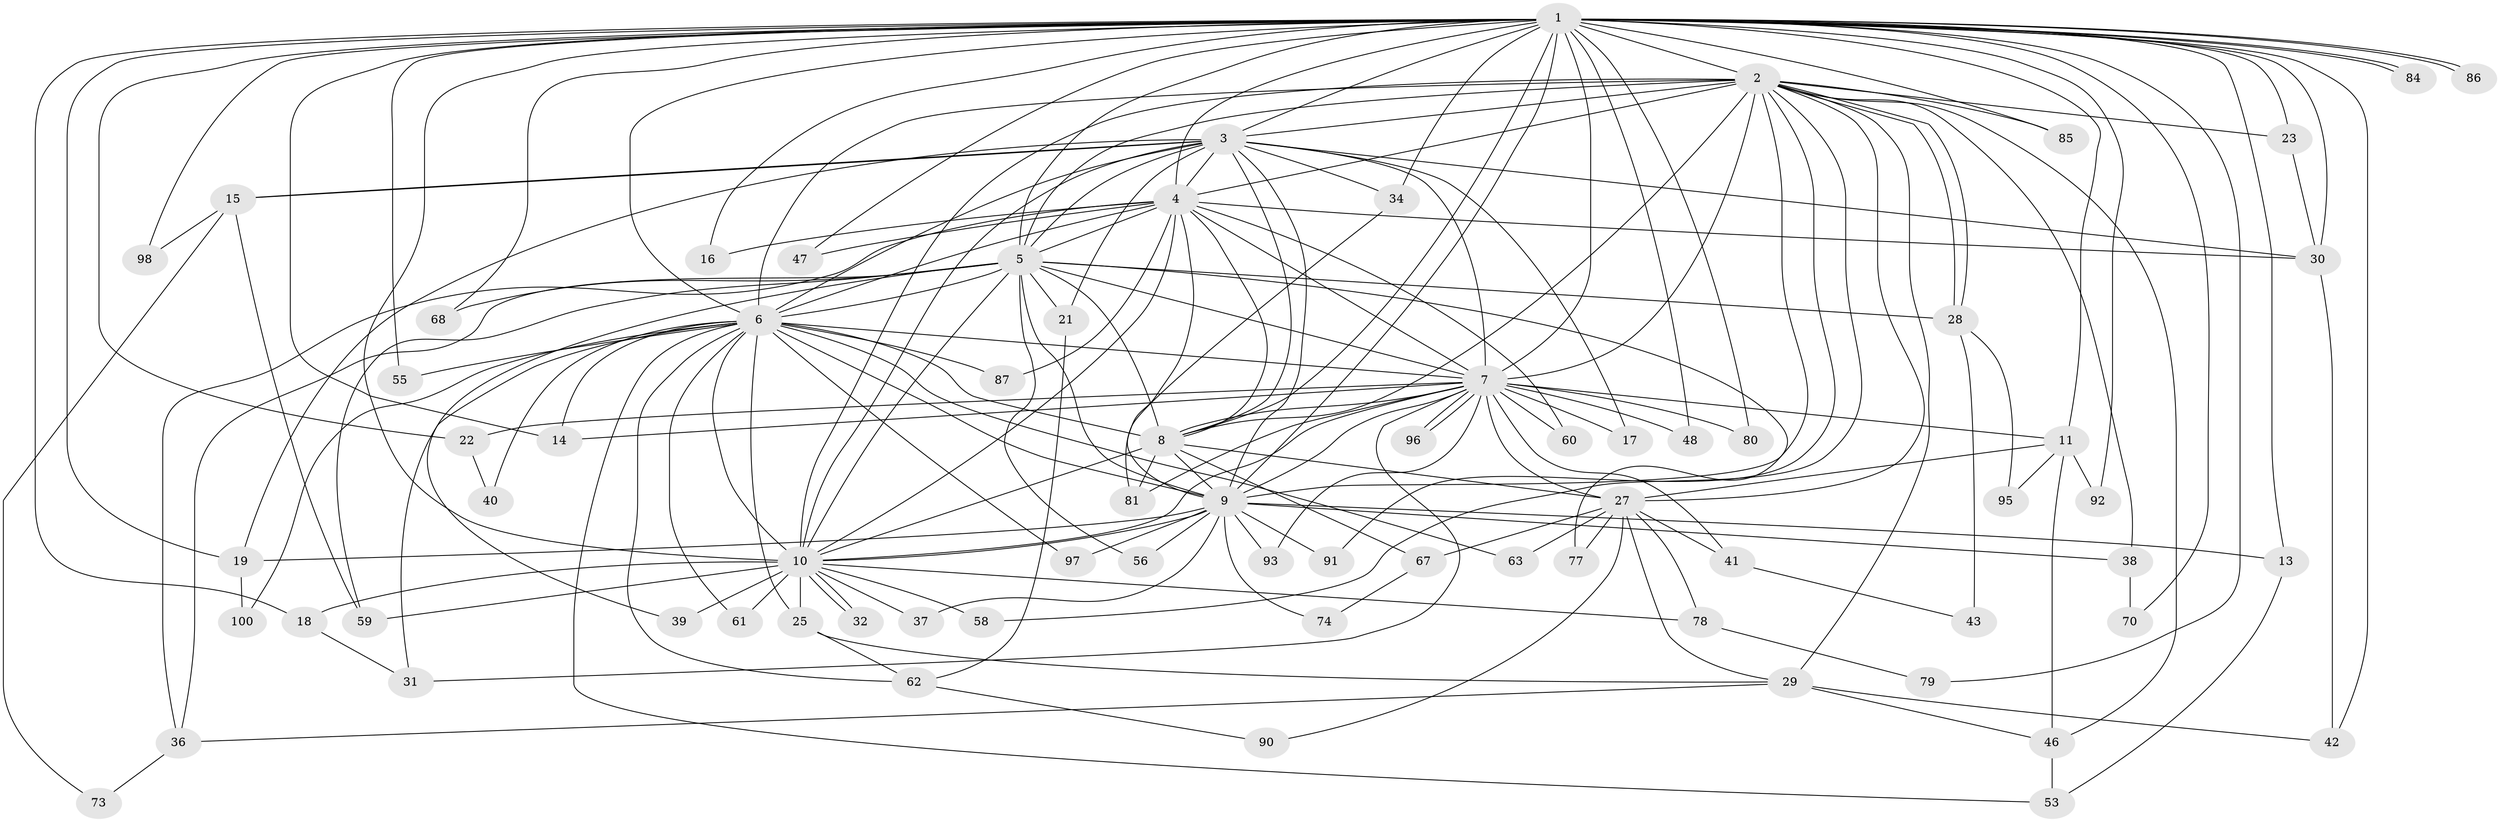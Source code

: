 // original degree distribution, {36: 0.01, 21: 0.03, 18: 0.02, 15: 0.01, 19: 0.01, 22: 0.01, 14: 0.01, 7: 0.01, 3: 0.24, 2: 0.53, 4: 0.05, 5: 0.06, 10: 0.01}
// Generated by graph-tools (version 1.1) at 2025/10/02/27/25 16:10:59]
// undirected, 72 vertices, 185 edges
graph export_dot {
graph [start="1"]
  node [color=gray90,style=filled];
  1 [super="+12"];
  2 [super="+65"];
  3 [super="+20"];
  4 [super="+57"];
  5 [super="+72"];
  6 [super="+26"];
  7 [super="+51"];
  8 [super="+50"];
  9 [super="+88"];
  10 [super="+24"];
  11 [super="+54"];
  13;
  14 [super="+99"];
  15 [super="+45"];
  16;
  17;
  18;
  19 [super="+33"];
  21;
  22 [super="+35"];
  23 [super="+52"];
  25 [super="+64"];
  27 [super="+49"];
  28 [super="+75"];
  29 [super="+71"];
  30 [super="+89"];
  31 [super="+44"];
  32;
  34;
  36;
  37;
  38;
  39;
  40;
  41;
  42 [super="+76"];
  43;
  46 [super="+69"];
  47;
  48;
  53 [super="+83"];
  55;
  56;
  58;
  59 [super="+66"];
  60;
  61 [super="+94"];
  62;
  63;
  67;
  68;
  70;
  73;
  74;
  77;
  78;
  79;
  80;
  81 [super="+82"];
  84;
  85;
  86;
  87;
  90;
  91;
  92;
  93;
  95;
  96;
  97;
  98;
  100;
  1 -- 2;
  1 -- 3;
  1 -- 4;
  1 -- 5;
  1 -- 6 [weight=2];
  1 -- 7;
  1 -- 8;
  1 -- 9;
  1 -- 10;
  1 -- 11 [weight=2];
  1 -- 13;
  1 -- 14;
  1 -- 16;
  1 -- 18;
  1 -- 22 [weight=2];
  1 -- 23;
  1 -- 34;
  1 -- 42;
  1 -- 47;
  1 -- 48;
  1 -- 55;
  1 -- 68;
  1 -- 70;
  1 -- 79;
  1 -- 80;
  1 -- 84;
  1 -- 84;
  1 -- 85;
  1 -- 86;
  1 -- 86;
  1 -- 98;
  1 -- 92;
  1 -- 30;
  1 -- 19;
  2 -- 3 [weight=2];
  2 -- 4;
  2 -- 5 [weight=2];
  2 -- 6;
  2 -- 7;
  2 -- 8;
  2 -- 9;
  2 -- 10 [weight=2];
  2 -- 23;
  2 -- 28;
  2 -- 28;
  2 -- 29;
  2 -- 38;
  2 -- 46;
  2 -- 58;
  2 -- 91;
  2 -- 27;
  2 -- 85;
  3 -- 4;
  3 -- 5;
  3 -- 6;
  3 -- 7;
  3 -- 8;
  3 -- 9;
  3 -- 10;
  3 -- 15 [weight=2];
  3 -- 15;
  3 -- 17;
  3 -- 19;
  3 -- 21;
  3 -- 30;
  3 -- 34;
  4 -- 5;
  4 -- 6;
  4 -- 7;
  4 -- 8;
  4 -- 9;
  4 -- 10;
  4 -- 16;
  4 -- 30;
  4 -- 47;
  4 -- 60;
  4 -- 87;
  4 -- 36;
  5 -- 6;
  5 -- 7;
  5 -- 8 [weight=2];
  5 -- 9;
  5 -- 10;
  5 -- 21;
  5 -- 36;
  5 -- 39;
  5 -- 56;
  5 -- 59;
  5 -- 68;
  5 -- 77;
  5 -- 28;
  6 -- 7;
  6 -- 8;
  6 -- 9 [weight=3];
  6 -- 10;
  6 -- 14;
  6 -- 25;
  6 -- 40;
  6 -- 53;
  6 -- 55;
  6 -- 62;
  6 -- 63;
  6 -- 97;
  6 -- 100;
  6 -- 87;
  6 -- 31;
  6 -- 61;
  7 -- 8;
  7 -- 9;
  7 -- 10;
  7 -- 11;
  7 -- 17;
  7 -- 22;
  7 -- 31;
  7 -- 41;
  7 -- 48;
  7 -- 60;
  7 -- 80;
  7 -- 81;
  7 -- 93;
  7 -- 96;
  7 -- 96;
  7 -- 27;
  7 -- 14;
  8 -- 9 [weight=2];
  8 -- 10;
  8 -- 27;
  8 -- 67;
  8 -- 81;
  9 -- 10;
  9 -- 13;
  9 -- 19;
  9 -- 37;
  9 -- 38;
  9 -- 56;
  9 -- 74;
  9 -- 91;
  9 -- 93;
  9 -- 97;
  10 -- 18;
  10 -- 32;
  10 -- 32;
  10 -- 39;
  10 -- 58;
  10 -- 61 [weight=2];
  10 -- 78;
  10 -- 37;
  10 -- 25;
  10 -- 59;
  11 -- 27;
  11 -- 92;
  11 -- 95;
  11 -- 46;
  13 -- 53;
  15 -- 98;
  15 -- 73;
  15 -- 59;
  18 -- 31;
  19 -- 100;
  21 -- 62;
  22 -- 40;
  23 -- 30;
  25 -- 29;
  25 -- 62;
  27 -- 41;
  27 -- 63;
  27 -- 67;
  27 -- 77;
  27 -- 78;
  27 -- 90;
  27 -- 29;
  28 -- 43;
  28 -- 95;
  29 -- 36;
  29 -- 46;
  29 -- 42;
  30 -- 42;
  34 -- 81;
  36 -- 73;
  38 -- 70;
  41 -- 43;
  46 -- 53;
  62 -- 90;
  67 -- 74;
  78 -- 79;
}
